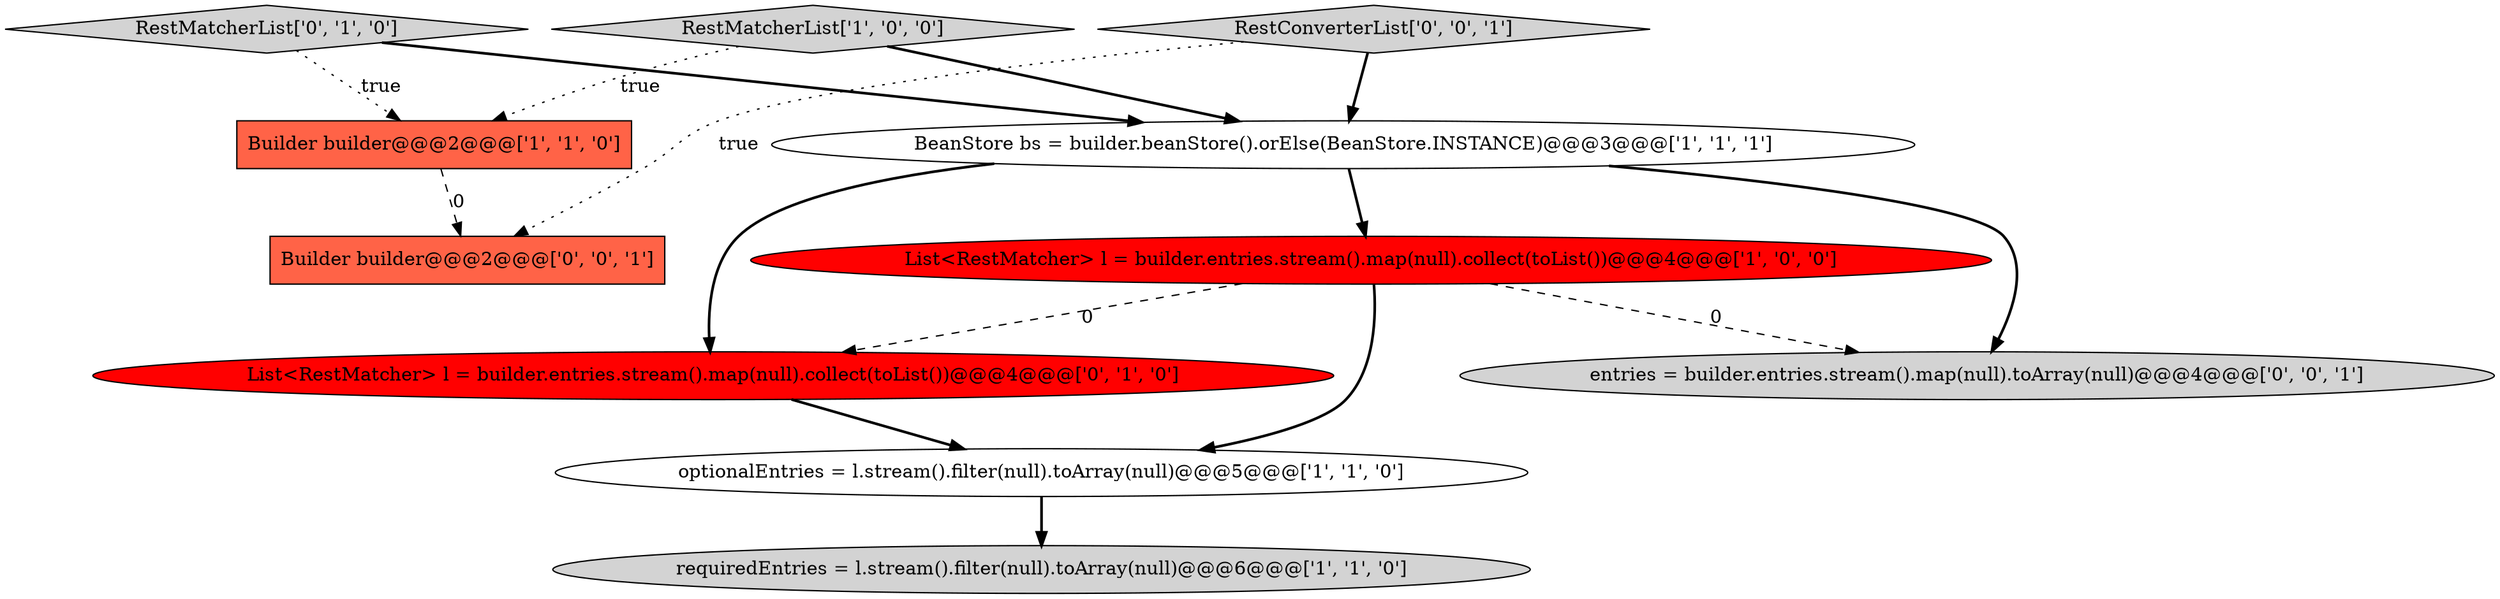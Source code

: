 digraph {
5 [style = filled, label = "requiredEntries = l.stream().filter(null).toArray(null)@@@6@@@['1', '1', '0']", fillcolor = lightgray, shape = ellipse image = "AAA0AAABBB1BBB"];
1 [style = filled, label = "optionalEntries = l.stream().filter(null).toArray(null)@@@5@@@['1', '1', '0']", fillcolor = white, shape = ellipse image = "AAA0AAABBB1BBB"];
6 [style = filled, label = "RestMatcherList['0', '1', '0']", fillcolor = lightgray, shape = diamond image = "AAA0AAABBB2BBB"];
8 [style = filled, label = "RestConverterList['0', '0', '1']", fillcolor = lightgray, shape = diamond image = "AAA0AAABBB3BBB"];
0 [style = filled, label = "Builder builder@@@2@@@['1', '1', '0']", fillcolor = tomato, shape = box image = "AAA0AAABBB1BBB"];
10 [style = filled, label = "Builder builder@@@2@@@['0', '0', '1']", fillcolor = tomato, shape = box image = "AAA0AAABBB3BBB"];
2 [style = filled, label = "RestMatcherList['1', '0', '0']", fillcolor = lightgray, shape = diamond image = "AAA0AAABBB1BBB"];
3 [style = filled, label = "BeanStore bs = builder.beanStore().orElse(BeanStore.INSTANCE)@@@3@@@['1', '1', '1']", fillcolor = white, shape = ellipse image = "AAA0AAABBB1BBB"];
7 [style = filled, label = "List<RestMatcher> l = builder.entries.stream().map(null).collect(toList())@@@4@@@['0', '1', '0']", fillcolor = red, shape = ellipse image = "AAA1AAABBB2BBB"];
9 [style = filled, label = "entries = builder.entries.stream().map(null).toArray(null)@@@4@@@['0', '0', '1']", fillcolor = lightgray, shape = ellipse image = "AAA0AAABBB3BBB"];
4 [style = filled, label = "List<RestMatcher> l = builder.entries.stream().map(null).collect(toList())@@@4@@@['1', '0', '0']", fillcolor = red, shape = ellipse image = "AAA1AAABBB1BBB"];
1->5 [style = bold, label=""];
3->9 [style = bold, label=""];
6->3 [style = bold, label=""];
4->9 [style = dashed, label="0"];
4->1 [style = bold, label=""];
7->1 [style = bold, label=""];
2->0 [style = dotted, label="true"];
6->0 [style = dotted, label="true"];
8->10 [style = dotted, label="true"];
3->7 [style = bold, label=""];
4->7 [style = dashed, label="0"];
3->4 [style = bold, label=""];
0->10 [style = dashed, label="0"];
2->3 [style = bold, label=""];
8->3 [style = bold, label=""];
}
